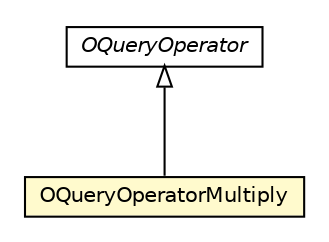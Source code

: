 #!/usr/local/bin/dot
#
# Class diagram 
# Generated by UMLGraph version R5_6-24-gf6e263 (http://www.umlgraph.org/)
#

digraph G {
	edge [fontname="Helvetica",fontsize=10,labelfontname="Helvetica",labelfontsize=10];
	node [fontname="Helvetica",fontsize=10,shape=plaintext];
	nodesep=0.25;
	ranksep=0.5;
	// com.orientechnologies.orient.core.sql.operator.OQueryOperator
	c5188732 [label=<<table title="com.orientechnologies.orient.core.sql.operator.OQueryOperator" border="0" cellborder="1" cellspacing="0" cellpadding="2" port="p" href="../OQueryOperator.html">
		<tr><td><table border="0" cellspacing="0" cellpadding="1">
<tr><td align="center" balign="center"><font face="Helvetica-Oblique"> OQueryOperator </font></td></tr>
		</table></td></tr>
		</table>>, URL="../OQueryOperator.html", fontname="Helvetica", fontcolor="black", fontsize=10.0];
	// com.orientechnologies.orient.core.sql.operator.math.OQueryOperatorMultiply
	c5188753 [label=<<table title="com.orientechnologies.orient.core.sql.operator.math.OQueryOperatorMultiply" border="0" cellborder="1" cellspacing="0" cellpadding="2" port="p" bgcolor="lemonChiffon" href="./OQueryOperatorMultiply.html">
		<tr><td><table border="0" cellspacing="0" cellpadding="1">
<tr><td align="center" balign="center"> OQueryOperatorMultiply </td></tr>
		</table></td></tr>
		</table>>, URL="./OQueryOperatorMultiply.html", fontname="Helvetica", fontcolor="black", fontsize=10.0];
	//com.orientechnologies.orient.core.sql.operator.math.OQueryOperatorMultiply extends com.orientechnologies.orient.core.sql.operator.OQueryOperator
	c5188732:p -> c5188753:p [dir=back,arrowtail=empty];
}

